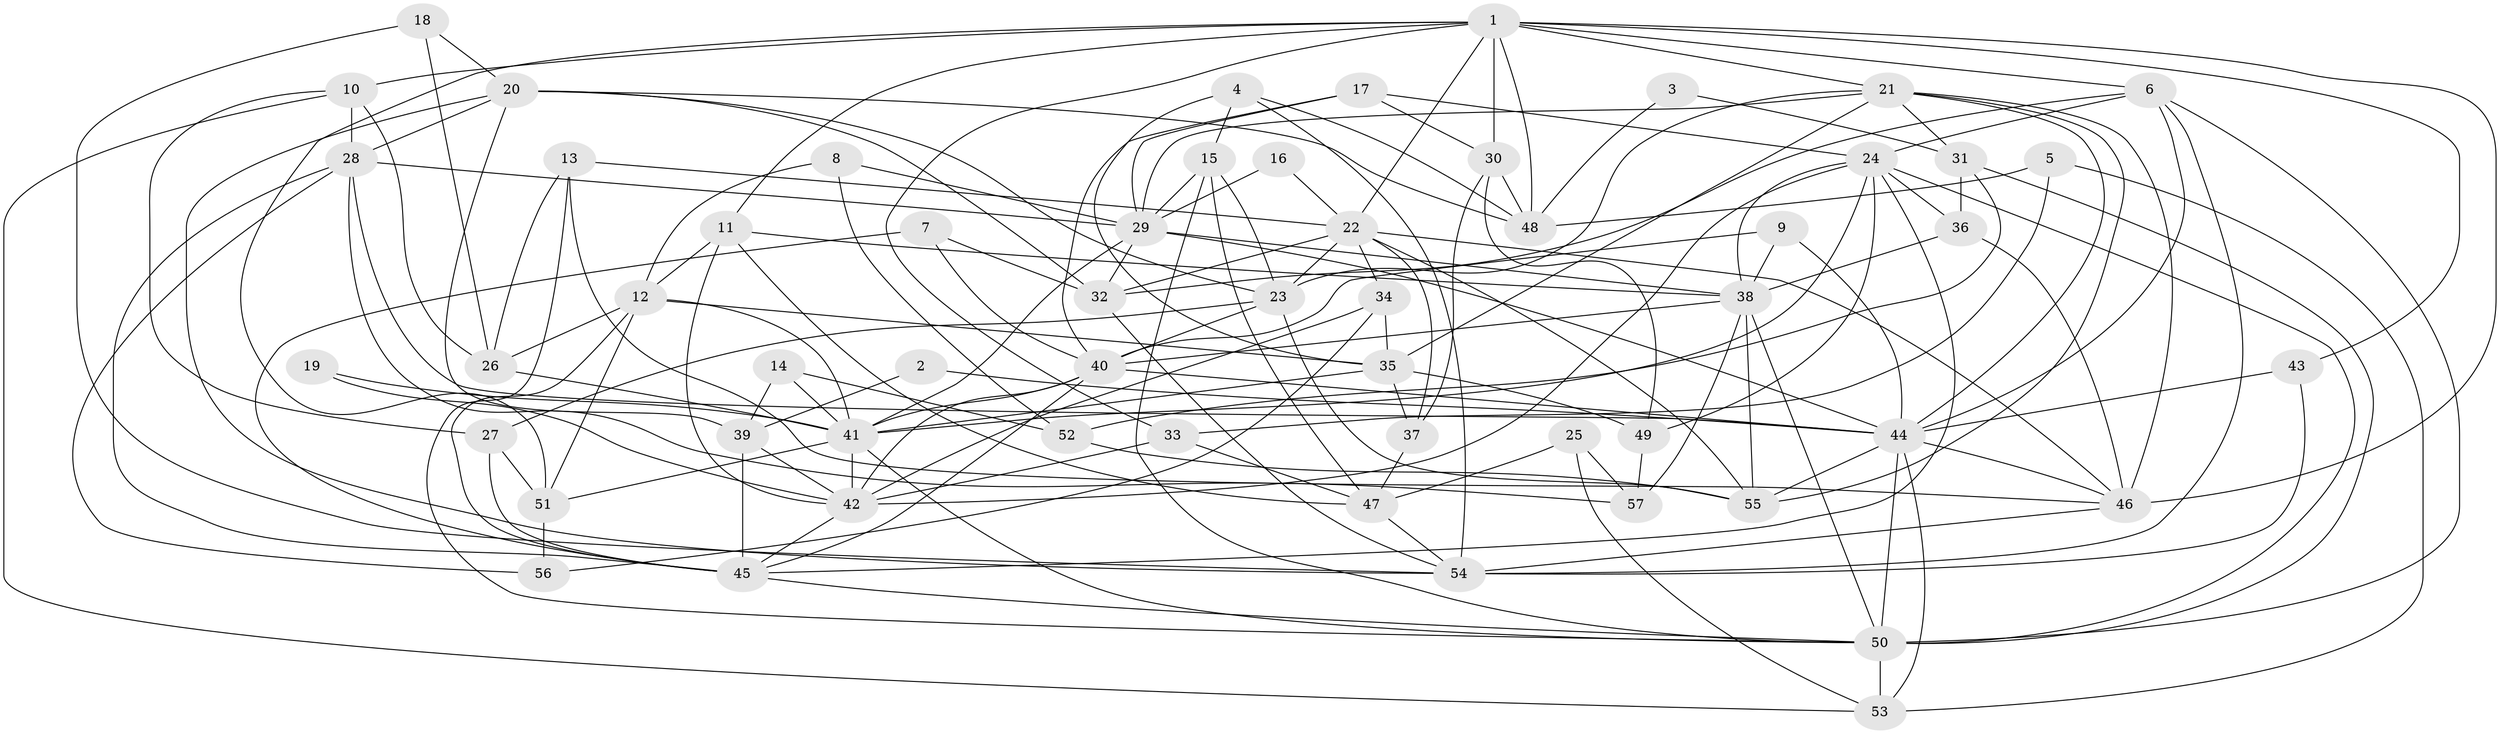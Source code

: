 // original degree distribution, {2: 0.11403508771929824, 6: 0.09649122807017543, 7: 0.06140350877192982, 4: 0.2631578947368421, 3: 0.32456140350877194, 5: 0.13157894736842105, 9: 0.008771929824561403}
// Generated by graph-tools (version 1.1) at 2025/50/03/09/25 03:50:09]
// undirected, 57 vertices, 160 edges
graph export_dot {
graph [start="1"]
  node [color=gray90,style=filled];
  1;
  2;
  3;
  4;
  5;
  6;
  7;
  8;
  9;
  10;
  11;
  12;
  13;
  14;
  15;
  16;
  17;
  18;
  19;
  20;
  21;
  22;
  23;
  24;
  25;
  26;
  27;
  28;
  29;
  30;
  31;
  32;
  33;
  34;
  35;
  36;
  37;
  38;
  39;
  40;
  41;
  42;
  43;
  44;
  45;
  46;
  47;
  48;
  49;
  50;
  51;
  52;
  53;
  54;
  55;
  56;
  57;
  1 -- 6 [weight=1.0];
  1 -- 10 [weight=1.0];
  1 -- 11 [weight=1.0];
  1 -- 21 [weight=1.0];
  1 -- 22 [weight=1.0];
  1 -- 30 [weight=1.0];
  1 -- 33 [weight=1.0];
  1 -- 43 [weight=1.0];
  1 -- 46 [weight=1.0];
  1 -- 48 [weight=1.0];
  1 -- 51 [weight=1.0];
  2 -- 39 [weight=1.0];
  2 -- 44 [weight=1.0];
  3 -- 31 [weight=1.0];
  3 -- 48 [weight=1.0];
  4 -- 15 [weight=1.0];
  4 -- 35 [weight=1.0];
  4 -- 48 [weight=1.0];
  4 -- 54 [weight=1.0];
  5 -- 33 [weight=1.0];
  5 -- 48 [weight=1.0];
  5 -- 53 [weight=1.0];
  6 -- 24 [weight=1.0];
  6 -- 32 [weight=1.0];
  6 -- 44 [weight=1.0];
  6 -- 50 [weight=1.0];
  6 -- 54 [weight=1.0];
  7 -- 32 [weight=1.0];
  7 -- 40 [weight=2.0];
  7 -- 45 [weight=1.0];
  8 -- 12 [weight=1.0];
  8 -- 29 [weight=1.0];
  8 -- 52 [weight=1.0];
  9 -- 38 [weight=1.0];
  9 -- 40 [weight=1.0];
  9 -- 44 [weight=1.0];
  10 -- 26 [weight=1.0];
  10 -- 27 [weight=1.0];
  10 -- 28 [weight=1.0];
  10 -- 53 [weight=1.0];
  11 -- 12 [weight=1.0];
  11 -- 38 [weight=1.0];
  11 -- 42 [weight=2.0];
  11 -- 47 [weight=1.0];
  12 -- 26 [weight=1.0];
  12 -- 35 [weight=1.0];
  12 -- 41 [weight=1.0];
  12 -- 45 [weight=1.0];
  12 -- 51 [weight=1.0];
  13 -- 22 [weight=1.0];
  13 -- 26 [weight=1.0];
  13 -- 46 [weight=1.0];
  13 -- 50 [weight=1.0];
  14 -- 39 [weight=1.0];
  14 -- 41 [weight=1.0];
  14 -- 52 [weight=1.0];
  15 -- 23 [weight=1.0];
  15 -- 29 [weight=1.0];
  15 -- 47 [weight=1.0];
  15 -- 50 [weight=1.0];
  16 -- 22 [weight=1.0];
  16 -- 29 [weight=1.0];
  17 -- 24 [weight=1.0];
  17 -- 29 [weight=1.0];
  17 -- 30 [weight=1.0];
  17 -- 40 [weight=1.0];
  18 -- 20 [weight=1.0];
  18 -- 26 [weight=1.0];
  18 -- 54 [weight=1.0];
  19 -- 41 [weight=1.0];
  19 -- 42 [weight=1.0];
  20 -- 23 [weight=1.0];
  20 -- 28 [weight=1.0];
  20 -- 32 [weight=1.0];
  20 -- 39 [weight=1.0];
  20 -- 48 [weight=1.0];
  20 -- 54 [weight=1.0];
  21 -- 23 [weight=1.0];
  21 -- 29 [weight=1.0];
  21 -- 31 [weight=1.0];
  21 -- 35 [weight=1.0];
  21 -- 44 [weight=1.0];
  21 -- 46 [weight=1.0];
  21 -- 55 [weight=1.0];
  22 -- 23 [weight=1.0];
  22 -- 32 [weight=1.0];
  22 -- 34 [weight=1.0];
  22 -- 37 [weight=1.0];
  22 -- 46 [weight=1.0];
  22 -- 55 [weight=1.0];
  23 -- 27 [weight=1.0];
  23 -- 40 [weight=1.0];
  23 -- 55 [weight=1.0];
  24 -- 36 [weight=1.0];
  24 -- 38 [weight=1.0];
  24 -- 41 [weight=1.0];
  24 -- 42 [weight=1.0];
  24 -- 45 [weight=1.0];
  24 -- 49 [weight=1.0];
  24 -- 50 [weight=1.0];
  25 -- 47 [weight=1.0];
  25 -- 53 [weight=1.0];
  25 -- 57 [weight=1.0];
  26 -- 41 [weight=1.0];
  27 -- 45 [weight=1.0];
  27 -- 51 [weight=2.0];
  28 -- 29 [weight=1.0];
  28 -- 44 [weight=1.0];
  28 -- 45 [weight=1.0];
  28 -- 56 [weight=1.0];
  28 -- 57 [weight=1.0];
  29 -- 32 [weight=1.0];
  29 -- 38 [weight=1.0];
  29 -- 41 [weight=1.0];
  29 -- 44 [weight=1.0];
  30 -- 37 [weight=1.0];
  30 -- 48 [weight=1.0];
  30 -- 49 [weight=1.0];
  31 -- 36 [weight=1.0];
  31 -- 50 [weight=1.0];
  31 -- 52 [weight=1.0];
  32 -- 54 [weight=1.0];
  33 -- 42 [weight=2.0];
  33 -- 47 [weight=1.0];
  34 -- 35 [weight=1.0];
  34 -- 42 [weight=1.0];
  34 -- 56 [weight=1.0];
  35 -- 37 [weight=1.0];
  35 -- 41 [weight=1.0];
  35 -- 49 [weight=1.0];
  36 -- 38 [weight=1.0];
  36 -- 46 [weight=1.0];
  37 -- 47 [weight=1.0];
  38 -- 40 [weight=1.0];
  38 -- 50 [weight=1.0];
  38 -- 55 [weight=1.0];
  38 -- 57 [weight=1.0];
  39 -- 42 [weight=1.0];
  39 -- 45 [weight=1.0];
  40 -- 41 [weight=1.0];
  40 -- 42 [weight=2.0];
  40 -- 44 [weight=1.0];
  40 -- 45 [weight=1.0];
  41 -- 42 [weight=1.0];
  41 -- 50 [weight=1.0];
  41 -- 51 [weight=1.0];
  42 -- 45 [weight=1.0];
  43 -- 44 [weight=1.0];
  43 -- 54 [weight=1.0];
  44 -- 46 [weight=1.0];
  44 -- 50 [weight=2.0];
  44 -- 53 [weight=1.0];
  44 -- 55 [weight=1.0];
  45 -- 50 [weight=1.0];
  46 -- 54 [weight=1.0];
  47 -- 54 [weight=1.0];
  49 -- 57 [weight=1.0];
  50 -- 53 [weight=1.0];
  51 -- 56 [weight=1.0];
  52 -- 55 [weight=1.0];
}
